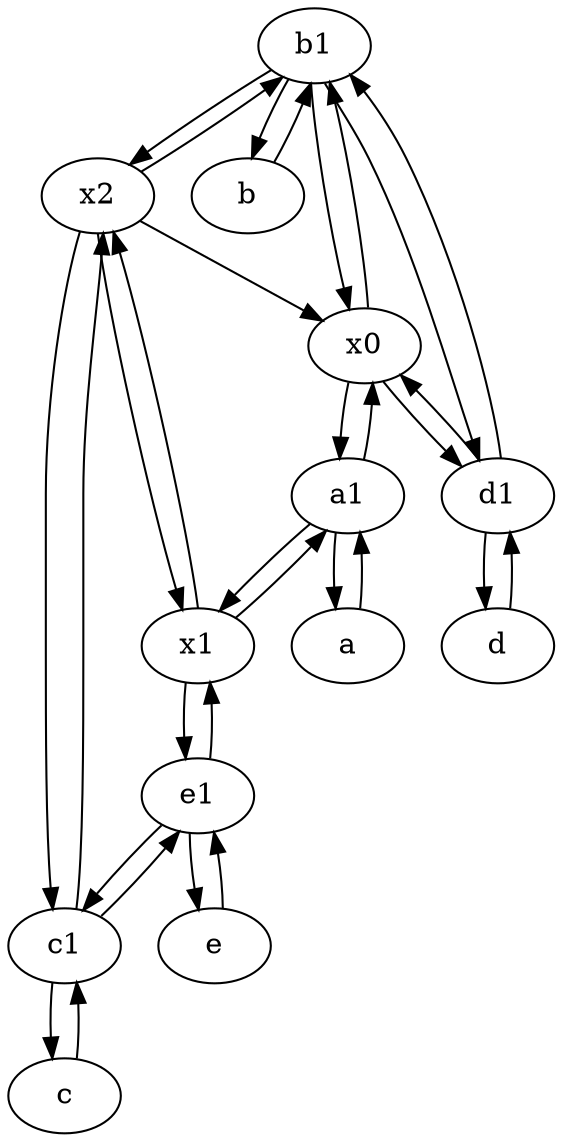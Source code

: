 digraph  {
	b1 [pos="45,20!"];
	e1 [pos="25,45!"];
	a [pos="40,10!"];
	x2;
	b [pos="50,20!"];
	c [pos="20,10!"];
	a1 [pos="40,15!"];
	d1 [pos="25,30!"];
	e [pos="30,50!"];
	c1 [pos="30,15!"];
	d [pos="20,30!"];
	x1;
	x0;
	e1 -> e;
	b1 -> d1;
	b1 -> b;
	c -> c1;
	d -> d1;
	d1 -> d;
	c1 -> e1;
	e1 -> c1;
	d1 -> b1;
	a1 -> a;
	b -> b1;
	x0 -> a1;
	a1 -> x0;
	b1 -> x2;
	e1 -> x1;
	e -> e1;
	x1 -> x2;
	b1 -> x0;
	x2 -> x0;
	a -> a1;
	d1 -> x0;
	x2 -> b1;
	x1 -> a1;
	a1 -> x1;
	x2 -> c1;
	x1 -> e1;
	x2 -> x1;
	c1 -> c;
	x0 -> d1;
	c1 -> x2;
	x0 -> b1;

	}